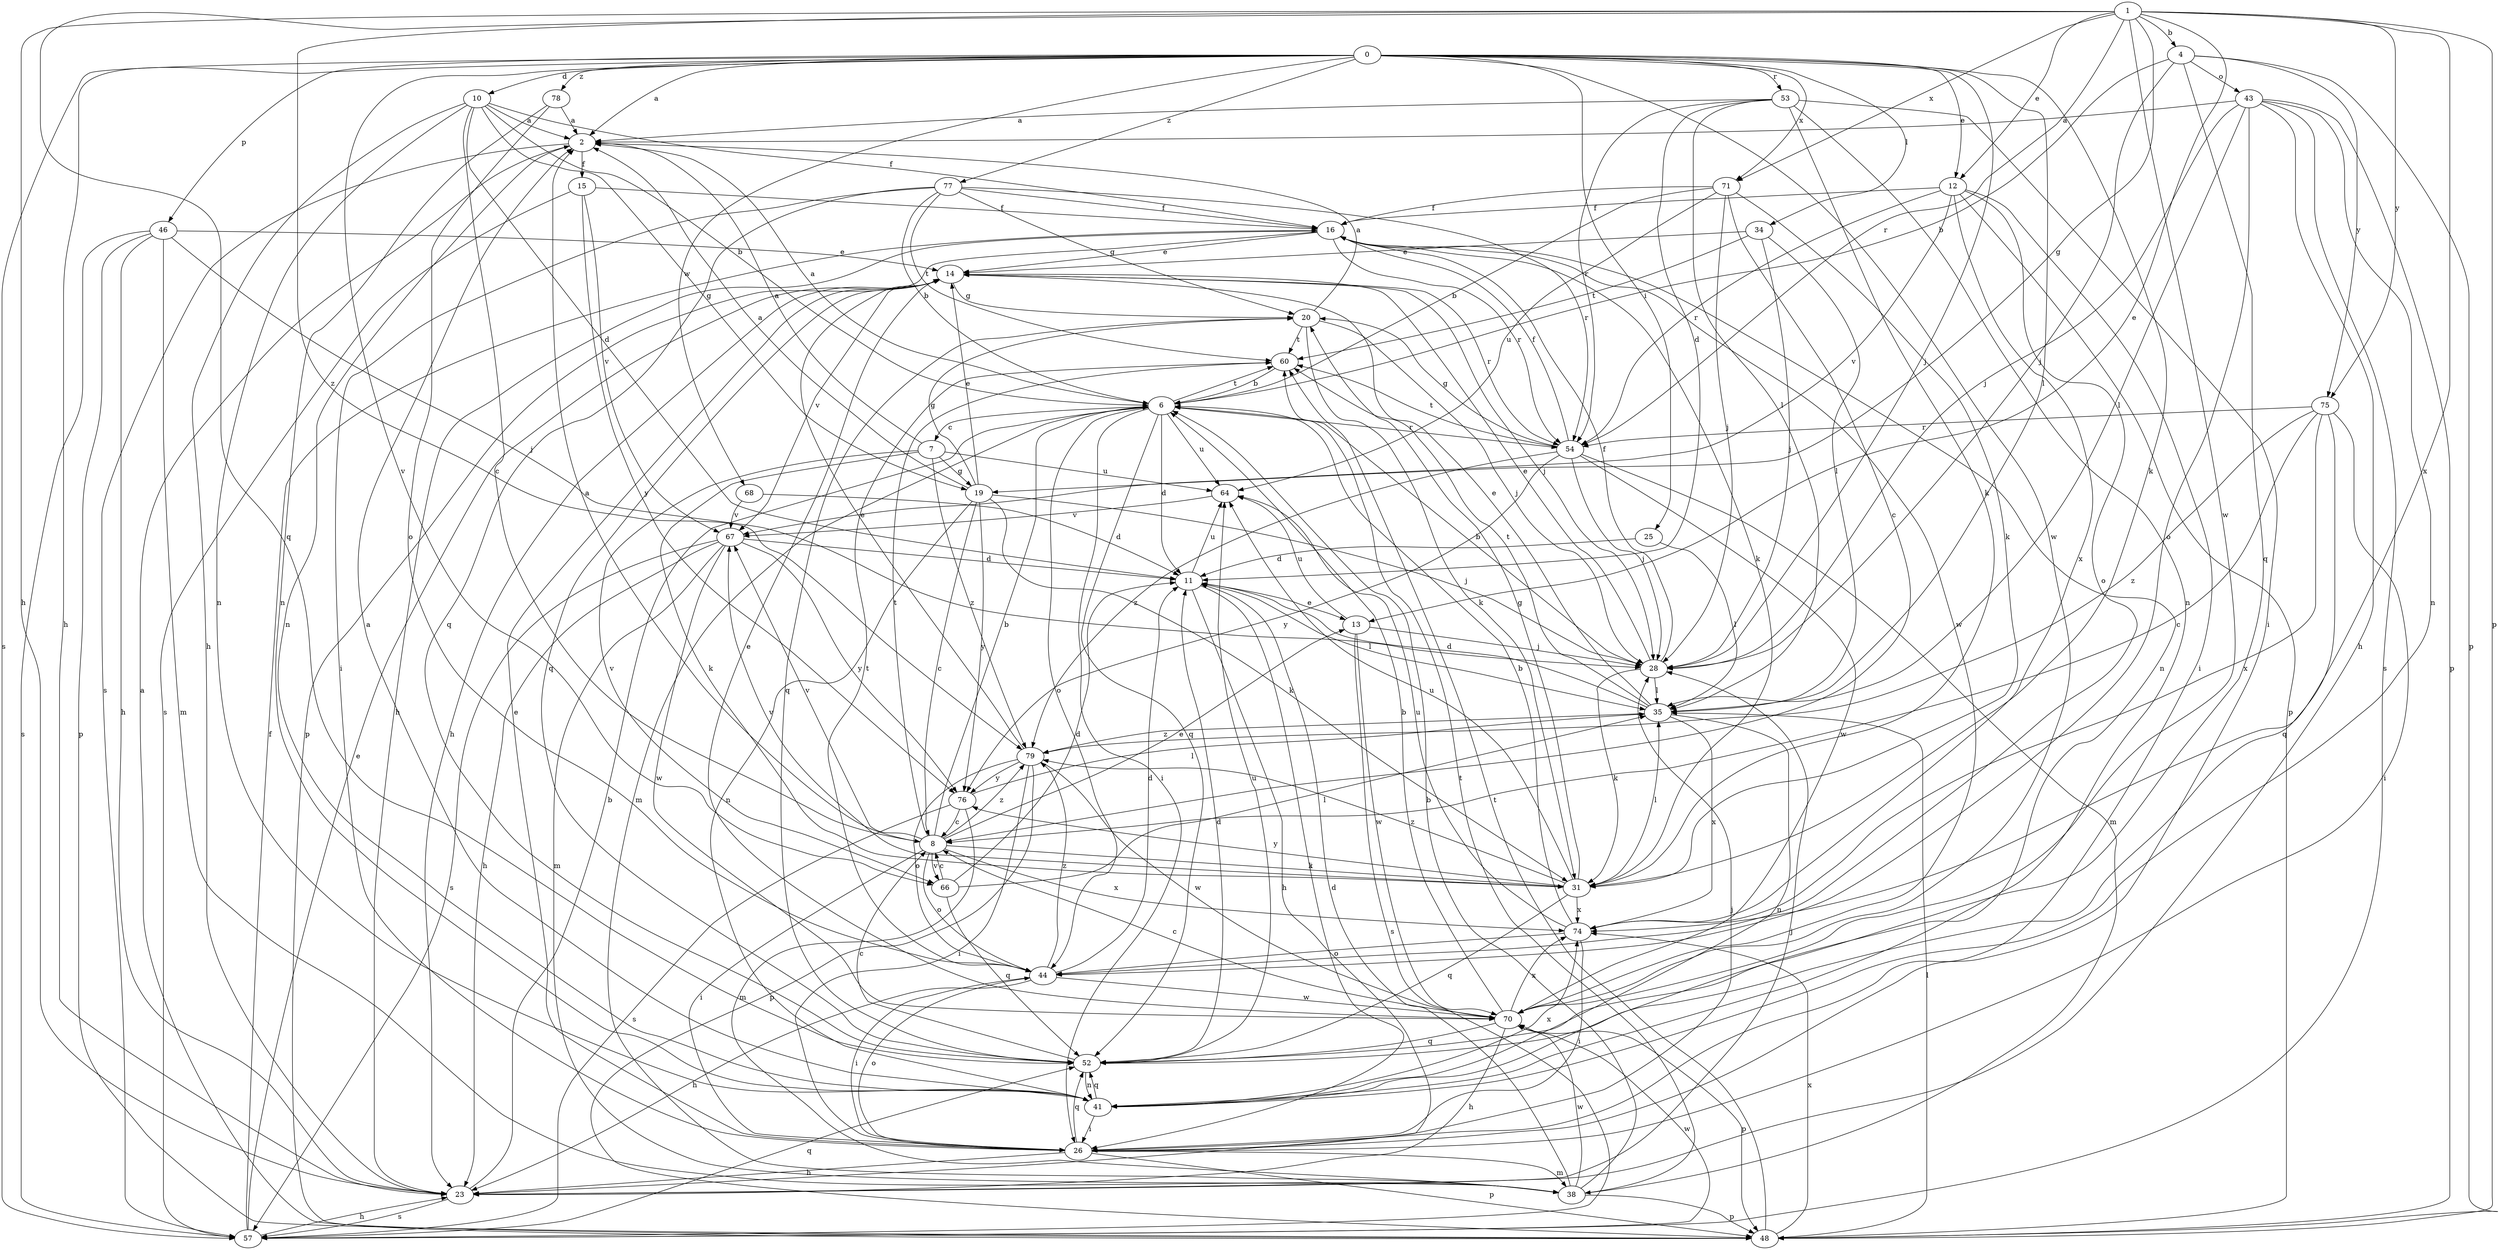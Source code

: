 strict digraph  {
0;
1;
2;
4;
6;
7;
8;
10;
11;
12;
13;
14;
15;
16;
19;
20;
23;
25;
26;
28;
31;
34;
35;
38;
41;
43;
44;
46;
48;
52;
53;
54;
57;
60;
64;
66;
67;
68;
70;
71;
74;
75;
76;
77;
78;
79;
0 -> 2  [label=a];
0 -> 10  [label=d];
0 -> 12  [label=e];
0 -> 23  [label=h];
0 -> 25  [label=i];
0 -> 28  [label=j];
0 -> 31  [label=k];
0 -> 34  [label=l];
0 -> 35  [label=l];
0 -> 46  [label=p];
0 -> 53  [label=r];
0 -> 57  [label=s];
0 -> 66  [label=v];
0 -> 68  [label=w];
0 -> 70  [label=w];
0 -> 71  [label=x];
0 -> 77  [label=z];
0 -> 78  [label=z];
1 -> 4  [label=b];
1 -> 12  [label=e];
1 -> 13  [label=e];
1 -> 19  [label=g];
1 -> 23  [label=h];
1 -> 48  [label=p];
1 -> 52  [label=q];
1 -> 54  [label=r];
1 -> 70  [label=w];
1 -> 71  [label=x];
1 -> 74  [label=x];
1 -> 75  [label=y];
1 -> 79  [label=z];
2 -> 15  [label=f];
2 -> 41  [label=n];
2 -> 57  [label=s];
4 -> 6  [label=b];
4 -> 28  [label=j];
4 -> 43  [label=o];
4 -> 48  [label=p];
4 -> 52  [label=q];
4 -> 75  [label=y];
6 -> 2  [label=a];
6 -> 7  [label=c];
6 -> 11  [label=d];
6 -> 26  [label=i];
6 -> 38  [label=m];
6 -> 44  [label=o];
6 -> 52  [label=q];
6 -> 54  [label=r];
6 -> 60  [label=t];
6 -> 64  [label=u];
7 -> 2  [label=a];
7 -> 19  [label=g];
7 -> 31  [label=k];
7 -> 64  [label=u];
7 -> 66  [label=v];
7 -> 79  [label=z];
8 -> 2  [label=a];
8 -> 6  [label=b];
8 -> 13  [label=e];
8 -> 26  [label=i];
8 -> 31  [label=k];
8 -> 44  [label=o];
8 -> 60  [label=t];
8 -> 66  [label=v];
8 -> 67  [label=v];
8 -> 74  [label=x];
8 -> 79  [label=z];
10 -> 2  [label=a];
10 -> 6  [label=b];
10 -> 8  [label=c];
10 -> 11  [label=d];
10 -> 16  [label=f];
10 -> 19  [label=g];
10 -> 23  [label=h];
10 -> 41  [label=n];
11 -> 13  [label=e];
11 -> 23  [label=h];
11 -> 26  [label=i];
11 -> 35  [label=l];
11 -> 64  [label=u];
12 -> 16  [label=f];
12 -> 26  [label=i];
12 -> 44  [label=o];
12 -> 48  [label=p];
12 -> 54  [label=r];
12 -> 67  [label=v];
12 -> 74  [label=x];
13 -> 28  [label=j];
13 -> 57  [label=s];
13 -> 64  [label=u];
13 -> 70  [label=w];
14 -> 20  [label=g];
14 -> 23  [label=h];
14 -> 28  [label=j];
14 -> 52  [label=q];
14 -> 54  [label=r];
14 -> 67  [label=v];
15 -> 16  [label=f];
15 -> 57  [label=s];
15 -> 67  [label=v];
15 -> 76  [label=y];
16 -> 14  [label=e];
16 -> 23  [label=h];
16 -> 31  [label=k];
16 -> 41  [label=n];
16 -> 48  [label=p];
16 -> 54  [label=r];
16 -> 70  [label=w];
19 -> 2  [label=a];
19 -> 8  [label=c];
19 -> 14  [label=e];
19 -> 20  [label=g];
19 -> 28  [label=j];
19 -> 31  [label=k];
19 -> 41  [label=n];
19 -> 76  [label=y];
20 -> 2  [label=a];
20 -> 28  [label=j];
20 -> 31  [label=k];
20 -> 52  [label=q];
20 -> 60  [label=t];
23 -> 6  [label=b];
23 -> 28  [label=j];
23 -> 57  [label=s];
25 -> 11  [label=d];
25 -> 35  [label=l];
26 -> 14  [label=e];
26 -> 23  [label=h];
26 -> 28  [label=j];
26 -> 38  [label=m];
26 -> 44  [label=o];
26 -> 48  [label=p];
26 -> 52  [label=q];
28 -> 6  [label=b];
28 -> 14  [label=e];
28 -> 16  [label=f];
28 -> 31  [label=k];
28 -> 35  [label=l];
31 -> 20  [label=g];
31 -> 35  [label=l];
31 -> 52  [label=q];
31 -> 64  [label=u];
31 -> 67  [label=v];
31 -> 74  [label=x];
31 -> 76  [label=y];
31 -> 79  [label=z];
34 -> 14  [label=e];
34 -> 28  [label=j];
34 -> 35  [label=l];
34 -> 60  [label=t];
35 -> 11  [label=d];
35 -> 14  [label=e];
35 -> 41  [label=n];
35 -> 60  [label=t];
35 -> 74  [label=x];
35 -> 79  [label=z];
38 -> 6  [label=b];
38 -> 11  [label=d];
38 -> 48  [label=p];
38 -> 60  [label=t];
38 -> 70  [label=w];
41 -> 2  [label=a];
41 -> 26  [label=i];
41 -> 52  [label=q];
41 -> 74  [label=x];
43 -> 2  [label=a];
43 -> 23  [label=h];
43 -> 28  [label=j];
43 -> 35  [label=l];
43 -> 41  [label=n];
43 -> 44  [label=o];
43 -> 48  [label=p];
43 -> 57  [label=s];
44 -> 11  [label=d];
44 -> 23  [label=h];
44 -> 26  [label=i];
44 -> 60  [label=t];
44 -> 70  [label=w];
44 -> 79  [label=z];
46 -> 14  [label=e];
46 -> 23  [label=h];
46 -> 28  [label=j];
46 -> 38  [label=m];
46 -> 48  [label=p];
46 -> 57  [label=s];
48 -> 2  [label=a];
48 -> 35  [label=l];
48 -> 60  [label=t];
48 -> 74  [label=x];
52 -> 8  [label=c];
52 -> 11  [label=d];
52 -> 41  [label=n];
52 -> 64  [label=u];
53 -> 2  [label=a];
53 -> 11  [label=d];
53 -> 26  [label=i];
53 -> 31  [label=k];
53 -> 35  [label=l];
53 -> 41  [label=n];
53 -> 54  [label=r];
54 -> 16  [label=f];
54 -> 20  [label=g];
54 -> 28  [label=j];
54 -> 38  [label=m];
54 -> 60  [label=t];
54 -> 70  [label=w];
54 -> 76  [label=y];
54 -> 79  [label=z];
57 -> 14  [label=e];
57 -> 16  [label=f];
57 -> 23  [label=h];
57 -> 52  [label=q];
57 -> 70  [label=w];
60 -> 6  [label=b];
64 -> 67  [label=v];
66 -> 8  [label=c];
66 -> 11  [label=d];
66 -> 35  [label=l];
66 -> 52  [label=q];
67 -> 11  [label=d];
67 -> 23  [label=h];
67 -> 38  [label=m];
67 -> 57  [label=s];
67 -> 70  [label=w];
67 -> 76  [label=y];
68 -> 11  [label=d];
68 -> 67  [label=v];
70 -> 6  [label=b];
70 -> 8  [label=c];
70 -> 14  [label=e];
70 -> 23  [label=h];
70 -> 48  [label=p];
70 -> 52  [label=q];
70 -> 74  [label=x];
71 -> 6  [label=b];
71 -> 8  [label=c];
71 -> 16  [label=f];
71 -> 28  [label=j];
71 -> 31  [label=k];
71 -> 64  [label=u];
74 -> 6  [label=b];
74 -> 26  [label=i];
74 -> 44  [label=o];
74 -> 64  [label=u];
75 -> 8  [label=c];
75 -> 26  [label=i];
75 -> 52  [label=q];
75 -> 54  [label=r];
75 -> 74  [label=x];
75 -> 79  [label=z];
76 -> 8  [label=c];
76 -> 35  [label=l];
76 -> 38  [label=m];
76 -> 57  [label=s];
77 -> 6  [label=b];
77 -> 16  [label=f];
77 -> 20  [label=g];
77 -> 26  [label=i];
77 -> 52  [label=q];
77 -> 54  [label=r];
77 -> 60  [label=t];
78 -> 2  [label=a];
78 -> 41  [label=n];
78 -> 44  [label=o];
79 -> 14  [label=e];
79 -> 26  [label=i];
79 -> 44  [label=o];
79 -> 48  [label=p];
79 -> 70  [label=w];
79 -> 76  [label=y];
}
